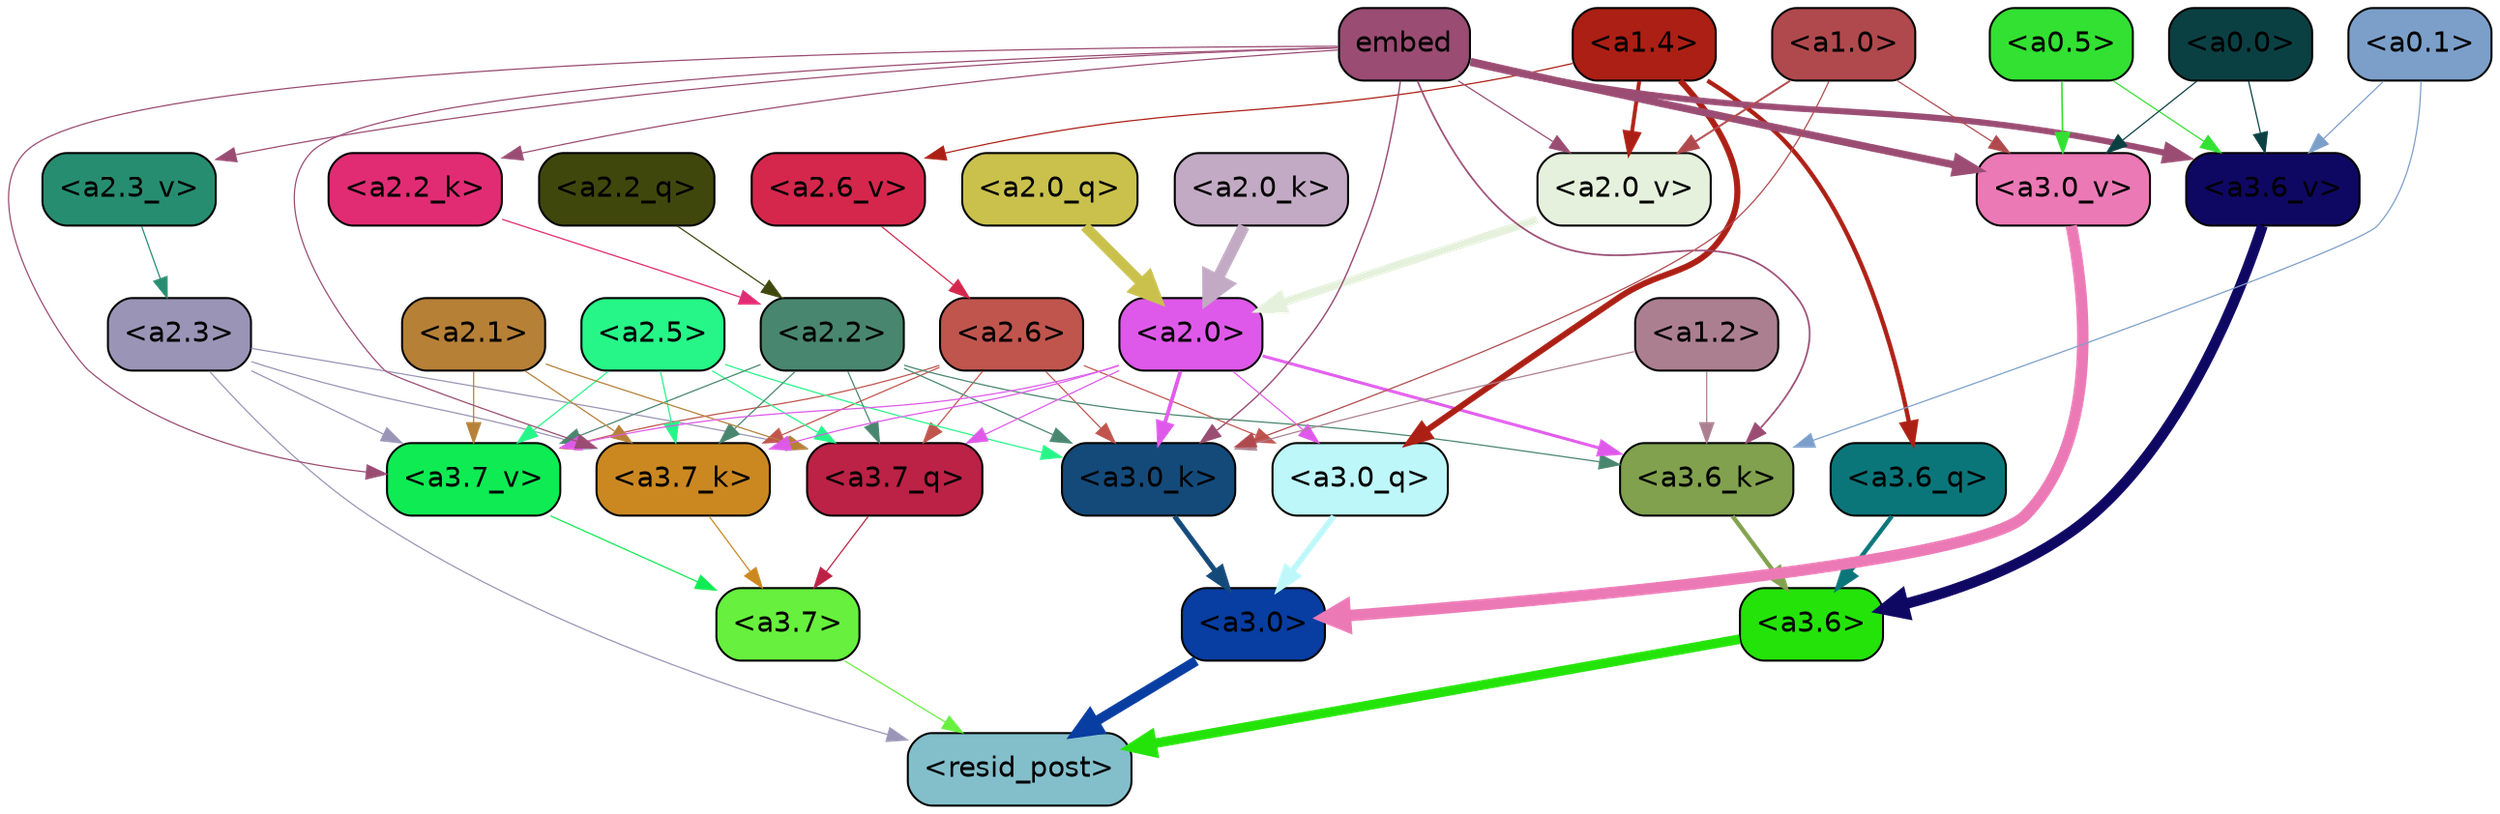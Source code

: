 strict digraph "" {
	graph [bgcolor=transparent,
		layout=dot,
		overlap=false,
		splines=true
	];
	"<a3.7>"	[color=black,
		fillcolor="#67f03d",
		fontname=Helvetica,
		shape=box,
		style="filled, rounded"];
	"<resid_post>"	[color=black,
		fillcolor="#83bfcb",
		fontname=Helvetica,
		shape=box,
		style="filled, rounded"];
	"<a3.7>" -> "<resid_post>"	[color="#67f03d",
		penwidth=0.6];
	"<a3.6>"	[color=black,
		fillcolor="#24e309",
		fontname=Helvetica,
		shape=box,
		style="filled, rounded"];
	"<a3.6>" -> "<resid_post>"	[color="#24e309",
		penwidth=4.7534414529800415];
	"<a3.0>"	[color=black,
		fillcolor="#083da1",
		fontname=Helvetica,
		shape=box,
		style="filled, rounded"];
	"<a3.0>" -> "<resid_post>"	[color="#083da1",
		penwidth=4.898576855659485];
	"<a2.3>"	[color=black,
		fillcolor="#9a95b6",
		fontname=Helvetica,
		shape=box,
		style="filled, rounded"];
	"<a2.3>" -> "<resid_post>"	[color="#9a95b6",
		penwidth=0.6];
	"<a3.7_q>"	[color=black,
		fillcolor="#bb2245",
		fontname=Helvetica,
		shape=box,
		style="filled, rounded"];
	"<a2.3>" -> "<a3.7_q>"	[color="#9a95b6",
		penwidth=0.6];
	"<a3.7_k>"	[color=black,
		fillcolor="#cb8821",
		fontname=Helvetica,
		shape=box,
		style="filled, rounded"];
	"<a2.3>" -> "<a3.7_k>"	[color="#9a95b6",
		penwidth=0.6];
	"<a3.7_v>"	[color=black,
		fillcolor="#0feb53",
		fontname=Helvetica,
		shape=box,
		style="filled, rounded"];
	"<a2.3>" -> "<a3.7_v>"	[color="#9a95b6",
		penwidth=0.6];
	"<a3.7_q>" -> "<a3.7>"	[color="#bb2245",
		penwidth=0.6];
	"<a3.6_q>"	[color=black,
		fillcolor="#0b767a",
		fontname=Helvetica,
		shape=box,
		style="filled, rounded"];
	"<a3.6_q>" -> "<a3.6>"	[color="#0b767a",
		penwidth=2.160832464694977];
	"<a3.0_q>"	[color=black,
		fillcolor="#bdf7f9",
		fontname=Helvetica,
		shape=box,
		style="filled, rounded"];
	"<a3.0_q>" -> "<a3.0>"	[color="#bdf7f9",
		penwidth=2.870753765106201];
	"<a3.7_k>" -> "<a3.7>"	[color="#cb8821",
		penwidth=0.6];
	"<a3.6_k>"	[color=black,
		fillcolor="#81a14e",
		fontname=Helvetica,
		shape=box,
		style="filled, rounded"];
	"<a3.6_k>" -> "<a3.6>"	[color="#81a14e",
		penwidth=2.13908451795578];
	"<a3.0_k>"	[color=black,
		fillcolor="#144a7a",
		fontname=Helvetica,
		shape=box,
		style="filled, rounded"];
	"<a3.0_k>" -> "<a3.0>"	[color="#144a7a",
		penwidth=2.520303964614868];
	"<a3.7_v>" -> "<a3.7>"	[color="#0feb53",
		penwidth=0.6];
	"<a3.6_v>"	[color=black,
		fillcolor="#0f0863",
		fontname=Helvetica,
		shape=box,
		style="filled, rounded"];
	"<a3.6_v>" -> "<a3.6>"	[color="#0f0863",
		penwidth=5.297133803367615];
	"<a3.0_v>"	[color=black,
		fillcolor="#eb79b5",
		fontname=Helvetica,
		shape=box,
		style="filled, rounded"];
	"<a3.0_v>" -> "<a3.0>"	[color="#eb79b5",
		penwidth=5.680712580680847];
	"<a2.6>"	[color=black,
		fillcolor="#c0554e",
		fontname=Helvetica,
		shape=box,
		style="filled, rounded"];
	"<a2.6>" -> "<a3.7_q>"	[color="#c0554e",
		penwidth=0.6];
	"<a2.6>" -> "<a3.0_q>"	[color="#c0554e",
		penwidth=0.6];
	"<a2.6>" -> "<a3.7_k>"	[color="#c0554e",
		penwidth=0.6];
	"<a2.6>" -> "<a3.0_k>"	[color="#c0554e",
		penwidth=0.6];
	"<a2.6>" -> "<a3.7_v>"	[color="#c0554e",
		penwidth=0.6];
	"<a2.5>"	[color=black,
		fillcolor="#26f688",
		fontname=Helvetica,
		shape=box,
		style="filled, rounded"];
	"<a2.5>" -> "<a3.7_q>"	[color="#26f688",
		penwidth=0.6];
	"<a2.5>" -> "<a3.7_k>"	[color="#26f688",
		penwidth=0.6];
	"<a2.5>" -> "<a3.0_k>"	[color="#26f688",
		penwidth=0.6];
	"<a2.5>" -> "<a3.7_v>"	[color="#26f688",
		penwidth=0.6];
	"<a2.2>"	[color=black,
		fillcolor="#49866f",
		fontname=Helvetica,
		shape=box,
		style="filled, rounded"];
	"<a2.2>" -> "<a3.7_q>"	[color="#49866f",
		penwidth=0.6];
	"<a2.2>" -> "<a3.7_k>"	[color="#49866f",
		penwidth=0.6];
	"<a2.2>" -> "<a3.6_k>"	[color="#49866f",
		penwidth=0.6];
	"<a2.2>" -> "<a3.0_k>"	[color="#49866f",
		penwidth=0.6];
	"<a2.2>" -> "<a3.7_v>"	[color="#49866f",
		penwidth=0.6];
	"<a2.1>"	[color=black,
		fillcolor="#b68037",
		fontname=Helvetica,
		shape=box,
		style="filled, rounded"];
	"<a2.1>" -> "<a3.7_q>"	[color="#b68037",
		penwidth=0.6];
	"<a2.1>" -> "<a3.7_k>"	[color="#b68037",
		penwidth=0.6];
	"<a2.1>" -> "<a3.7_v>"	[color="#b68037",
		penwidth=0.6];
	"<a2.0>"	[color=black,
		fillcolor="#de59e9",
		fontname=Helvetica,
		shape=box,
		style="filled, rounded"];
	"<a2.0>" -> "<a3.7_q>"	[color="#de59e9",
		penwidth=0.6];
	"<a2.0>" -> "<a3.0_q>"	[color="#de59e9",
		penwidth=0.6];
	"<a2.0>" -> "<a3.7_k>"	[color="#de59e9",
		penwidth=0.6];
	"<a2.0>" -> "<a3.6_k>"	[color="#de59e9",
		penwidth=1.4784413101151586];
	"<a2.0>" -> "<a3.0_k>"	[color="#de59e9",
		penwidth=1.8858084231615067];
	"<a2.0>" -> "<a3.7_v>"	[color="#de59e9",
		penwidth=0.6];
	"<a1.4>"	[color=black,
		fillcolor="#ac1f14",
		fontname=Helvetica,
		shape=box,
		style="filled, rounded"];
	"<a1.4>" -> "<a3.6_q>"	[color="#ac1f14",
		penwidth=2.149975523352623];
	"<a1.4>" -> "<a3.0_q>"	[color="#ac1f14",
		penwidth=3.0018038749694824];
	"<a2.6_v>"	[color=black,
		fillcolor="#d5274c",
		fontname=Helvetica,
		shape=box,
		style="filled, rounded"];
	"<a1.4>" -> "<a2.6_v>"	[color="#ac1f14",
		penwidth=0.6];
	"<a2.0_v>"	[color=black,
		fillcolor="#e5f1dc",
		fontname=Helvetica,
		shape=box,
		style="filled, rounded"];
	"<a1.4>" -> "<a2.0_v>"	[color="#ac1f14",
		penwidth=1.925402581691742];
	embed	[color=black,
		fillcolor="#9a4c73",
		fontname=Helvetica,
		shape=box,
		style="filled, rounded"];
	embed -> "<a3.7_k>"	[color="#9a4c73",
		penwidth=0.6];
	embed -> "<a3.6_k>"	[color="#9a4c73",
		penwidth=0.8552796393632889];
	embed -> "<a3.0_k>"	[color="#9a4c73",
		penwidth=0.691851794719696];
	embed -> "<a3.7_v>"	[color="#9a4c73",
		penwidth=0.6];
	embed -> "<a3.6_v>"	[color="#9a4c73",
		penwidth=3.067279100418091];
	embed -> "<a3.0_v>"	[color="#9a4c73",
		penwidth=3.6927278637886047];
	"<a2.2_k>"	[color=black,
		fillcolor="#e12c74",
		fontname=Helvetica,
		shape=box,
		style="filled, rounded"];
	embed -> "<a2.2_k>"	[color="#9a4c73",
		penwidth=0.6];
	"<a2.3_v>"	[color=black,
		fillcolor="#278d70",
		fontname=Helvetica,
		shape=box,
		style="filled, rounded"];
	embed -> "<a2.3_v>"	[color="#9a4c73",
		penwidth=0.6];
	embed -> "<a2.0_v>"	[color="#9a4c73",
		penwidth=0.6];
	"<a1.2>"	[color=black,
		fillcolor="#ac7f90",
		fontname=Helvetica,
		shape=box,
		style="filled, rounded"];
	"<a1.2>" -> "<a3.6_k>"	[color="#ac7f90",
		penwidth=0.6];
	"<a1.2>" -> "<a3.0_k>"	[color="#ac7f90",
		penwidth=0.6];
	"<a0.1>"	[color=black,
		fillcolor="#7c9fca",
		fontname=Helvetica,
		shape=box,
		style="filled, rounded"];
	"<a0.1>" -> "<a3.6_k>"	[color="#7c9fca",
		penwidth=0.6];
	"<a0.1>" -> "<a3.6_v>"	[color="#7c9fca",
		penwidth=0.6];
	"<a1.0>"	[color=black,
		fillcolor="#b0494d",
		fontname=Helvetica,
		shape=box,
		style="filled, rounded"];
	"<a1.0>" -> "<a3.0_k>"	[color="#b0494d",
		penwidth=0.6];
	"<a1.0>" -> "<a3.0_v>"	[color="#b0494d",
		penwidth=0.6];
	"<a1.0>" -> "<a2.0_v>"	[color="#b0494d",
		penwidth=0.9920598268508911];
	"<a0.5>"	[color=black,
		fillcolor="#32e131",
		fontname=Helvetica,
		shape=box,
		style="filled, rounded"];
	"<a0.5>" -> "<a3.6_v>"	[color="#32e131",
		penwidth=0.6];
	"<a0.5>" -> "<a3.0_v>"	[color="#32e131",
		penwidth=0.8028683364391327];
	"<a0.0>"	[color=black,
		fillcolor="#0b4043",
		fontname=Helvetica,
		shape=box,
		style="filled, rounded"];
	"<a0.0>" -> "<a3.6_v>"	[color="#0b4043",
		penwidth=0.6];
	"<a0.0>" -> "<a3.0_v>"	[color="#0b4043",
		penwidth=0.6];
	"<a2.2_q>"	[color=black,
		fillcolor="#40470d",
		fontname=Helvetica,
		shape=box,
		style="filled, rounded"];
	"<a2.2_q>" -> "<a2.2>"	[color="#40470d",
		penwidth=0.6];
	"<a2.0_q>"	[color=black,
		fillcolor="#cac14d",
		fontname=Helvetica,
		shape=box,
		style="filled, rounded"];
	"<a2.0_q>" -> "<a2.0>"	[color="#cac14d",
		penwidth=5.1847569942474365];
	"<a2.2_k>" -> "<a2.2>"	[color="#e12c74",
		penwidth=0.6149471998214722];
	"<a2.0_k>"	[color=black,
		fillcolor="#c3aac4",
		fontname=Helvetica,
		shape=box,
		style="filled, rounded"];
	"<a2.0_k>" -> "<a2.0>"	[color="#c3aac4",
		penwidth=5.773491740226746];
	"<a2.6_v>" -> "<a2.6>"	[color="#d5274c",
		penwidth=0.6];
	"<a2.3_v>" -> "<a2.3>"	[color="#278d70",
		penwidth=0.6];
	"<a2.0_v>" -> "<a2.0>"	[color="#e5f1dc",
		penwidth=3.9731863737106323];
}
